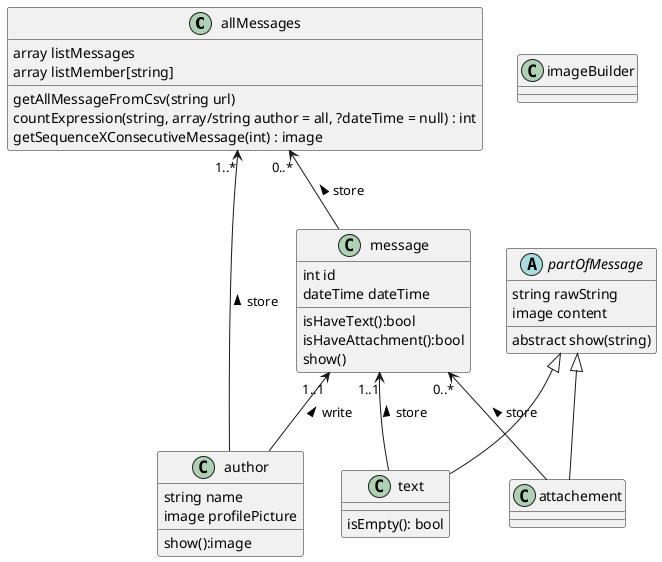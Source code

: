 @startuml

class allMessages {
array listMessages
array listMember[string]
getAllMessageFromCsv(string url)
countExpression(string, array/string author = all, ?dateTime = null) : int
getSequenceXConsecutiveMessage(int) : image
}

class message {
int id
dateTime dateTime
isHaveText():bool
isHaveAttachment():bool
show()
}

abstract class partOfMessage {
string rawString
image content
abstract show(string)
}

class attachement {
}

class text {
isEmpty(): bool
}

class author {
string name
image profilePicture
show():image
}

class imageBuilder {

}

allMessages "0..*"<-- message : store <
message "0..*"<-- attachement : store <
message "1..1"<-- text : store <
message "1..1"<-- author : write <
allMessages "1..*"<-- author : store <
partOfMessage <|-- attachement
partOfMessage <|-- text

@enduml